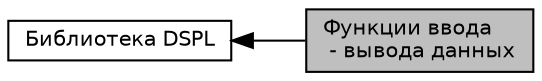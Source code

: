 digraph "Функции ввода - вывода данных"
{
  edge [fontname="Helvetica",fontsize="10",labelfontname="Helvetica",labelfontsize="10"];
  node [fontname="Helvetica",fontsize="10",shape=record];
  rankdir=LR;
  Node1 [label="Библиотека DSPL",height=0.2,width=0.4,color="black", fillcolor="white", style="filled",URL="$group___m_a_i_n___g_r_o_u_p.html"];
  Node0 [label="Функции ввода\l - вывода данных",height=0.2,width=0.4,color="black", fillcolor="grey75", style="filled", fontcolor="black"];
  Node1->Node0 [shape=plaintext, dir="back", style="solid"];
}
